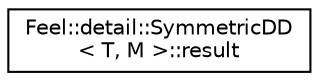 digraph "Graphical Class Hierarchy"
{
 // LATEX_PDF_SIZE
  edge [fontname="Helvetica",fontsize="10",labelfontname="Helvetica",labelfontsize="10"];
  node [fontname="Helvetica",fontsize="10",shape=record];
  rankdir="LR";
  Node0 [label="Feel::detail::SymmetricDD\l\< T, M \>::result",height=0.2,width=0.4,color="black", fillcolor="white", style="filled",URL="$structFeel_1_1detail_1_1SymmetricDD_1_1result.html",tooltip=" "];
}
